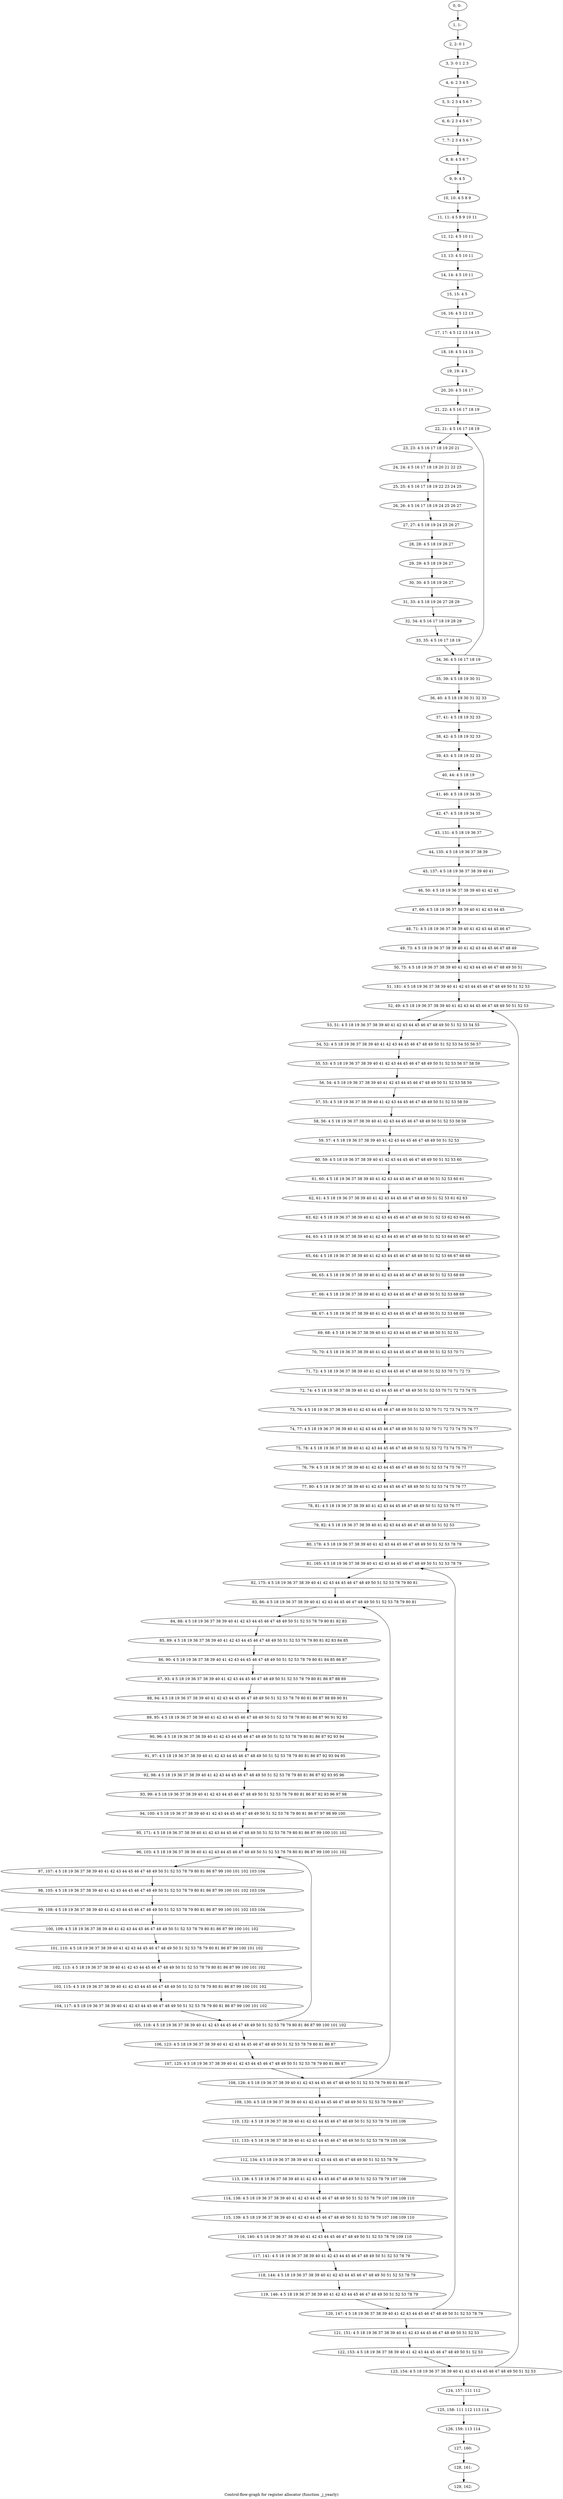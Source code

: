 digraph G {
graph [label="Control-flow-graph for register allocator (function _j_yearly)"]
0[label="0, 0: "];
1[label="1, 1: "];
2[label="2, 2: 0 1 "];
3[label="3, 3: 0 1 2 3 "];
4[label="4, 4: 2 3 4 5 "];
5[label="5, 5: 2 3 4 5 6 7 "];
6[label="6, 6: 2 3 4 5 6 7 "];
7[label="7, 7: 2 3 4 5 6 7 "];
8[label="8, 8: 4 5 6 7 "];
9[label="9, 9: 4 5 "];
10[label="10, 10: 4 5 8 9 "];
11[label="11, 11: 4 5 8 9 10 11 "];
12[label="12, 12: 4 5 10 11 "];
13[label="13, 13: 4 5 10 11 "];
14[label="14, 14: 4 5 10 11 "];
15[label="15, 15: 4 5 "];
16[label="16, 16: 4 5 12 13 "];
17[label="17, 17: 4 5 12 13 14 15 "];
18[label="18, 18: 4 5 14 15 "];
19[label="19, 19: 4 5 "];
20[label="20, 20: 4 5 16 17 "];
21[label="21, 22: 4 5 16 17 18 19 "];
22[label="22, 21: 4 5 16 17 18 19 "];
23[label="23, 23: 4 5 16 17 18 19 20 21 "];
24[label="24, 24: 4 5 16 17 18 19 20 21 22 23 "];
25[label="25, 25: 4 5 16 17 18 19 22 23 24 25 "];
26[label="26, 26: 4 5 16 17 18 19 24 25 26 27 "];
27[label="27, 27: 4 5 18 19 24 25 26 27 "];
28[label="28, 28: 4 5 18 19 26 27 "];
29[label="29, 29: 4 5 18 19 26 27 "];
30[label="30, 30: 4 5 18 19 26 27 "];
31[label="31, 33: 4 5 18 19 26 27 28 29 "];
32[label="32, 34: 4 5 16 17 18 19 28 29 "];
33[label="33, 35: 4 5 16 17 18 19 "];
34[label="34, 36: 4 5 16 17 18 19 "];
35[label="35, 39: 4 5 18 19 30 31 "];
36[label="36, 40: 4 5 18 19 30 31 32 33 "];
37[label="37, 41: 4 5 18 19 32 33 "];
38[label="38, 42: 4 5 18 19 32 33 "];
39[label="39, 43: 4 5 18 19 32 33 "];
40[label="40, 44: 4 5 18 19 "];
41[label="41, 46: 4 5 18 19 34 35 "];
42[label="42, 47: 4 5 18 19 34 35 "];
43[label="43, 131: 4 5 18 19 36 37 "];
44[label="44, 135: 4 5 18 19 36 37 38 39 "];
45[label="45, 137: 4 5 18 19 36 37 38 39 40 41 "];
46[label="46, 50: 4 5 18 19 36 37 38 39 40 41 42 43 "];
47[label="47, 69: 4 5 18 19 36 37 38 39 40 41 42 43 44 45 "];
48[label="48, 71: 4 5 18 19 36 37 38 39 40 41 42 43 44 45 46 47 "];
49[label="49, 73: 4 5 18 19 36 37 38 39 40 41 42 43 44 45 46 47 48 49 "];
50[label="50, 75: 4 5 18 19 36 37 38 39 40 41 42 43 44 45 46 47 48 49 50 51 "];
51[label="51, 181: 4 5 18 19 36 37 38 39 40 41 42 43 44 45 46 47 48 49 50 51 52 53 "];
52[label="52, 49: 4 5 18 19 36 37 38 39 40 41 42 43 44 45 46 47 48 49 50 51 52 53 "];
53[label="53, 51: 4 5 18 19 36 37 38 39 40 41 42 43 44 45 46 47 48 49 50 51 52 53 54 55 "];
54[label="54, 52: 4 5 18 19 36 37 38 39 40 41 42 43 44 45 46 47 48 49 50 51 52 53 54 55 56 57 "];
55[label="55, 53: 4 5 18 19 36 37 38 39 40 41 42 43 44 45 46 47 48 49 50 51 52 53 56 57 58 59 "];
56[label="56, 54: 4 5 18 19 36 37 38 39 40 41 42 43 44 45 46 47 48 49 50 51 52 53 58 59 "];
57[label="57, 55: 4 5 18 19 36 37 38 39 40 41 42 43 44 45 46 47 48 49 50 51 52 53 58 59 "];
58[label="58, 56: 4 5 18 19 36 37 38 39 40 41 42 43 44 45 46 47 48 49 50 51 52 53 58 59 "];
59[label="59, 57: 4 5 18 19 36 37 38 39 40 41 42 43 44 45 46 47 48 49 50 51 52 53 "];
60[label="60, 59: 4 5 18 19 36 37 38 39 40 41 42 43 44 45 46 47 48 49 50 51 52 53 60 "];
61[label="61, 60: 4 5 18 19 36 37 38 39 40 41 42 43 44 45 46 47 48 49 50 51 52 53 60 61 "];
62[label="62, 61: 4 5 18 19 36 37 38 39 40 41 42 43 44 45 46 47 48 49 50 51 52 53 61 62 63 "];
63[label="63, 62: 4 5 18 19 36 37 38 39 40 41 42 43 44 45 46 47 48 49 50 51 52 53 62 63 64 65 "];
64[label="64, 63: 4 5 18 19 36 37 38 39 40 41 42 43 44 45 46 47 48 49 50 51 52 53 64 65 66 67 "];
65[label="65, 64: 4 5 18 19 36 37 38 39 40 41 42 43 44 45 46 47 48 49 50 51 52 53 66 67 68 69 "];
66[label="66, 65: 4 5 18 19 36 37 38 39 40 41 42 43 44 45 46 47 48 49 50 51 52 53 68 69 "];
67[label="67, 66: 4 5 18 19 36 37 38 39 40 41 42 43 44 45 46 47 48 49 50 51 52 53 68 69 "];
68[label="68, 67: 4 5 18 19 36 37 38 39 40 41 42 43 44 45 46 47 48 49 50 51 52 53 68 69 "];
69[label="69, 68: 4 5 18 19 36 37 38 39 40 41 42 43 44 45 46 47 48 49 50 51 52 53 "];
70[label="70, 70: 4 5 18 19 36 37 38 39 40 41 42 43 44 45 46 47 48 49 50 51 52 53 70 71 "];
71[label="71, 72: 4 5 18 19 36 37 38 39 40 41 42 43 44 45 46 47 48 49 50 51 52 53 70 71 72 73 "];
72[label="72, 74: 4 5 18 19 36 37 38 39 40 41 42 43 44 45 46 47 48 49 50 51 52 53 70 71 72 73 74 75 "];
73[label="73, 76: 4 5 18 19 36 37 38 39 40 41 42 43 44 45 46 47 48 49 50 51 52 53 70 71 72 73 74 75 76 77 "];
74[label="74, 77: 4 5 18 19 36 37 38 39 40 41 42 43 44 45 46 47 48 49 50 51 52 53 70 71 72 73 74 75 76 77 "];
75[label="75, 78: 4 5 18 19 36 37 38 39 40 41 42 43 44 45 46 47 48 49 50 51 52 53 72 73 74 75 76 77 "];
76[label="76, 79: 4 5 18 19 36 37 38 39 40 41 42 43 44 45 46 47 48 49 50 51 52 53 74 75 76 77 "];
77[label="77, 80: 4 5 18 19 36 37 38 39 40 41 42 43 44 45 46 47 48 49 50 51 52 53 74 75 76 77 "];
78[label="78, 81: 4 5 18 19 36 37 38 39 40 41 42 43 44 45 46 47 48 49 50 51 52 53 76 77 "];
79[label="79, 82: 4 5 18 19 36 37 38 39 40 41 42 43 44 45 46 47 48 49 50 51 52 53 "];
80[label="80, 178: 4 5 18 19 36 37 38 39 40 41 42 43 44 45 46 47 48 49 50 51 52 53 78 79 "];
81[label="81, 165: 4 5 18 19 36 37 38 39 40 41 42 43 44 45 46 47 48 49 50 51 52 53 78 79 "];
82[label="82, 175: 4 5 18 19 36 37 38 39 40 41 42 43 44 45 46 47 48 49 50 51 52 53 78 79 80 81 "];
83[label="83, 86: 4 5 18 19 36 37 38 39 40 41 42 43 44 45 46 47 48 49 50 51 52 53 78 79 80 81 "];
84[label="84, 88: 4 5 18 19 36 37 38 39 40 41 42 43 44 45 46 47 48 49 50 51 52 53 78 79 80 81 82 83 "];
85[label="85, 89: 4 5 18 19 36 37 38 39 40 41 42 43 44 45 46 47 48 49 50 51 52 53 78 79 80 81 82 83 84 85 "];
86[label="86, 90: 4 5 18 19 36 37 38 39 40 41 42 43 44 45 46 47 48 49 50 51 52 53 78 79 80 81 84 85 86 87 "];
87[label="87, 93: 4 5 18 19 36 37 38 39 40 41 42 43 44 45 46 47 48 49 50 51 52 53 78 79 80 81 86 87 88 89 "];
88[label="88, 94: 4 5 18 19 36 37 38 39 40 41 42 43 44 45 46 47 48 49 50 51 52 53 78 79 80 81 86 87 88 89 90 91 "];
89[label="89, 95: 4 5 18 19 36 37 38 39 40 41 42 43 44 45 46 47 48 49 50 51 52 53 78 79 80 81 86 87 90 91 92 93 "];
90[label="90, 96: 4 5 18 19 36 37 38 39 40 41 42 43 44 45 46 47 48 49 50 51 52 53 78 79 80 81 86 87 92 93 94 "];
91[label="91, 97: 4 5 18 19 36 37 38 39 40 41 42 43 44 45 46 47 48 49 50 51 52 53 78 79 80 81 86 87 92 93 94 95 "];
92[label="92, 98: 4 5 18 19 36 37 38 39 40 41 42 43 44 45 46 47 48 49 50 51 52 53 78 79 80 81 86 87 92 93 95 96 "];
93[label="93, 99: 4 5 18 19 36 37 38 39 40 41 42 43 44 45 46 47 48 49 50 51 52 53 78 79 80 81 86 87 92 93 96 97 98 "];
94[label="94, 100: 4 5 18 19 36 37 38 39 40 41 42 43 44 45 46 47 48 49 50 51 52 53 78 79 80 81 86 87 97 98 99 100 "];
95[label="95, 171: 4 5 18 19 36 37 38 39 40 41 42 43 44 45 46 47 48 49 50 51 52 53 78 79 80 81 86 87 99 100 101 102 "];
96[label="96, 103: 4 5 18 19 36 37 38 39 40 41 42 43 44 45 46 47 48 49 50 51 52 53 78 79 80 81 86 87 99 100 101 102 "];
97[label="97, 107: 4 5 18 19 36 37 38 39 40 41 42 43 44 45 46 47 48 49 50 51 52 53 78 79 80 81 86 87 99 100 101 102 103 104 "];
98[label="98, 105: 4 5 18 19 36 37 38 39 40 41 42 43 44 45 46 47 48 49 50 51 52 53 78 79 80 81 86 87 99 100 101 102 103 104 "];
99[label="99, 108: 4 5 18 19 36 37 38 39 40 41 42 43 44 45 46 47 48 49 50 51 52 53 78 79 80 81 86 87 99 100 101 102 103 104 "];
100[label="100, 109: 4 5 18 19 36 37 38 39 40 41 42 43 44 45 46 47 48 49 50 51 52 53 78 79 80 81 86 87 99 100 101 102 "];
101[label="101, 110: 4 5 18 19 36 37 38 39 40 41 42 43 44 45 46 47 48 49 50 51 52 53 78 79 80 81 86 87 99 100 101 102 "];
102[label="102, 113: 4 5 18 19 36 37 38 39 40 41 42 43 44 45 46 47 48 49 50 51 52 53 78 79 80 81 86 87 99 100 101 102 "];
103[label="103, 115: 4 5 18 19 36 37 38 39 40 41 42 43 44 45 46 47 48 49 50 51 52 53 78 79 80 81 86 87 99 100 101 102 "];
104[label="104, 117: 4 5 18 19 36 37 38 39 40 41 42 43 44 45 46 47 48 49 50 51 52 53 78 79 80 81 86 87 99 100 101 102 "];
105[label="105, 118: 4 5 18 19 36 37 38 39 40 41 42 43 44 45 46 47 48 49 50 51 52 53 78 79 80 81 86 87 99 100 101 102 "];
106[label="106, 123: 4 5 18 19 36 37 38 39 40 41 42 43 44 45 46 47 48 49 50 51 52 53 78 79 80 81 86 87 "];
107[label="107, 125: 4 5 18 19 36 37 38 39 40 41 42 43 44 45 46 47 48 49 50 51 52 53 78 79 80 81 86 87 "];
108[label="108, 126: 4 5 18 19 36 37 38 39 40 41 42 43 44 45 46 47 48 49 50 51 52 53 78 79 80 81 86 87 "];
109[label="109, 130: 4 5 18 19 36 37 38 39 40 41 42 43 44 45 46 47 48 49 50 51 52 53 78 79 86 87 "];
110[label="110, 132: 4 5 18 19 36 37 38 39 40 41 42 43 44 45 46 47 48 49 50 51 52 53 78 79 105 106 "];
111[label="111, 133: 4 5 18 19 36 37 38 39 40 41 42 43 44 45 46 47 48 49 50 51 52 53 78 79 105 106 "];
112[label="112, 134: 4 5 18 19 36 37 38 39 40 41 42 43 44 45 46 47 48 49 50 51 52 53 78 79 "];
113[label="113, 136: 4 5 18 19 36 37 38 39 40 41 42 43 44 45 46 47 48 49 50 51 52 53 78 79 107 108 "];
114[label="114, 138: 4 5 18 19 36 37 38 39 40 41 42 43 44 45 46 47 48 49 50 51 52 53 78 79 107 108 109 110 "];
115[label="115, 139: 4 5 18 19 36 37 38 39 40 41 42 43 44 45 46 47 48 49 50 51 52 53 78 79 107 108 109 110 "];
116[label="116, 140: 4 5 18 19 36 37 38 39 40 41 42 43 44 45 46 47 48 49 50 51 52 53 78 79 109 110 "];
117[label="117, 141: 4 5 18 19 36 37 38 39 40 41 42 43 44 45 46 47 48 49 50 51 52 53 78 79 "];
118[label="118, 144: 4 5 18 19 36 37 38 39 40 41 42 43 44 45 46 47 48 49 50 51 52 53 78 79 "];
119[label="119, 146: 4 5 18 19 36 37 38 39 40 41 42 43 44 45 46 47 48 49 50 51 52 53 78 79 "];
120[label="120, 147: 4 5 18 19 36 37 38 39 40 41 42 43 44 45 46 47 48 49 50 51 52 53 78 79 "];
121[label="121, 151: 4 5 18 19 36 37 38 39 40 41 42 43 44 45 46 47 48 49 50 51 52 53 "];
122[label="122, 153: 4 5 18 19 36 37 38 39 40 41 42 43 44 45 46 47 48 49 50 51 52 53 "];
123[label="123, 154: 4 5 18 19 36 37 38 39 40 41 42 43 44 45 46 47 48 49 50 51 52 53 "];
124[label="124, 157: 111 112 "];
125[label="125, 158: 111 112 113 114 "];
126[label="126, 159: 113 114 "];
127[label="127, 160: "];
128[label="128, 161: "];
129[label="129, 162: "];
0->1 ;
1->2 ;
2->3 ;
3->4 ;
4->5 ;
5->6 ;
6->7 ;
7->8 ;
8->9 ;
9->10 ;
10->11 ;
11->12 ;
12->13 ;
13->14 ;
14->15 ;
15->16 ;
16->17 ;
17->18 ;
18->19 ;
19->20 ;
20->21 ;
21->22 ;
22->23 ;
23->24 ;
24->25 ;
25->26 ;
26->27 ;
27->28 ;
28->29 ;
29->30 ;
30->31 ;
31->32 ;
32->33 ;
33->34 ;
34->35 ;
34->22 ;
35->36 ;
36->37 ;
37->38 ;
38->39 ;
39->40 ;
40->41 ;
41->42 ;
42->43 ;
43->44 ;
44->45 ;
45->46 ;
46->47 ;
47->48 ;
48->49 ;
49->50 ;
50->51 ;
51->52 ;
52->53 ;
53->54 ;
54->55 ;
55->56 ;
56->57 ;
57->58 ;
58->59 ;
59->60 ;
60->61 ;
61->62 ;
62->63 ;
63->64 ;
64->65 ;
65->66 ;
66->67 ;
67->68 ;
68->69 ;
69->70 ;
70->71 ;
71->72 ;
72->73 ;
73->74 ;
74->75 ;
75->76 ;
76->77 ;
77->78 ;
78->79 ;
79->80 ;
80->81 ;
81->82 ;
82->83 ;
83->84 ;
84->85 ;
85->86 ;
86->87 ;
87->88 ;
88->89 ;
89->90 ;
90->91 ;
91->92 ;
92->93 ;
93->94 ;
94->95 ;
95->96 ;
96->97 ;
97->98 ;
98->99 ;
99->100 ;
100->101 ;
101->102 ;
102->103 ;
103->104 ;
104->105 ;
105->106 ;
105->96 ;
106->107 ;
107->108 ;
108->109 ;
108->83 ;
109->110 ;
110->111 ;
111->112 ;
112->113 ;
113->114 ;
114->115 ;
115->116 ;
116->117 ;
117->118 ;
118->119 ;
119->120 ;
120->121 ;
120->81 ;
121->122 ;
122->123 ;
123->124 ;
123->52 ;
124->125 ;
125->126 ;
126->127 ;
127->128 ;
128->129 ;
}
